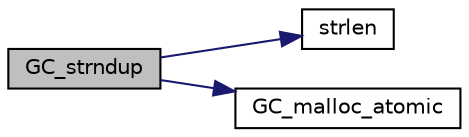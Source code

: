 digraph "GC_strndup"
{
  edge [fontname="Helvetica",fontsize="10",labelfontname="Helvetica",labelfontsize="10"];
  node [fontname="Helvetica",fontsize="10",shape=record];
  rankdir="LR";
  Node3845 [label="GC_strndup",height=0.2,width=0.4,color="black", fillcolor="grey75", style="filled", fontcolor="black"];
  Node3845 -> Node3846 [color="midnightblue",fontsize="10",style="solid",fontname="Helvetica"];
  Node3846 [label="strlen",height=0.2,width=0.4,color="black", fillcolor="white", style="filled",URL="$d7/d57/iregex_8c.html#a492442620ce65db20fe7297b43cbca65"];
  Node3845 -> Node3847 [color="midnightblue",fontsize="10",style="solid",fontname="Helvetica"];
  Node3847 [label="GC_malloc_atomic",height=0.2,width=0.4,color="black", fillcolor="white", style="filled",URL="$d6/dcd/malloc_8c.html#a8d9c0e24695301f9b200911f5536d090"];
}
